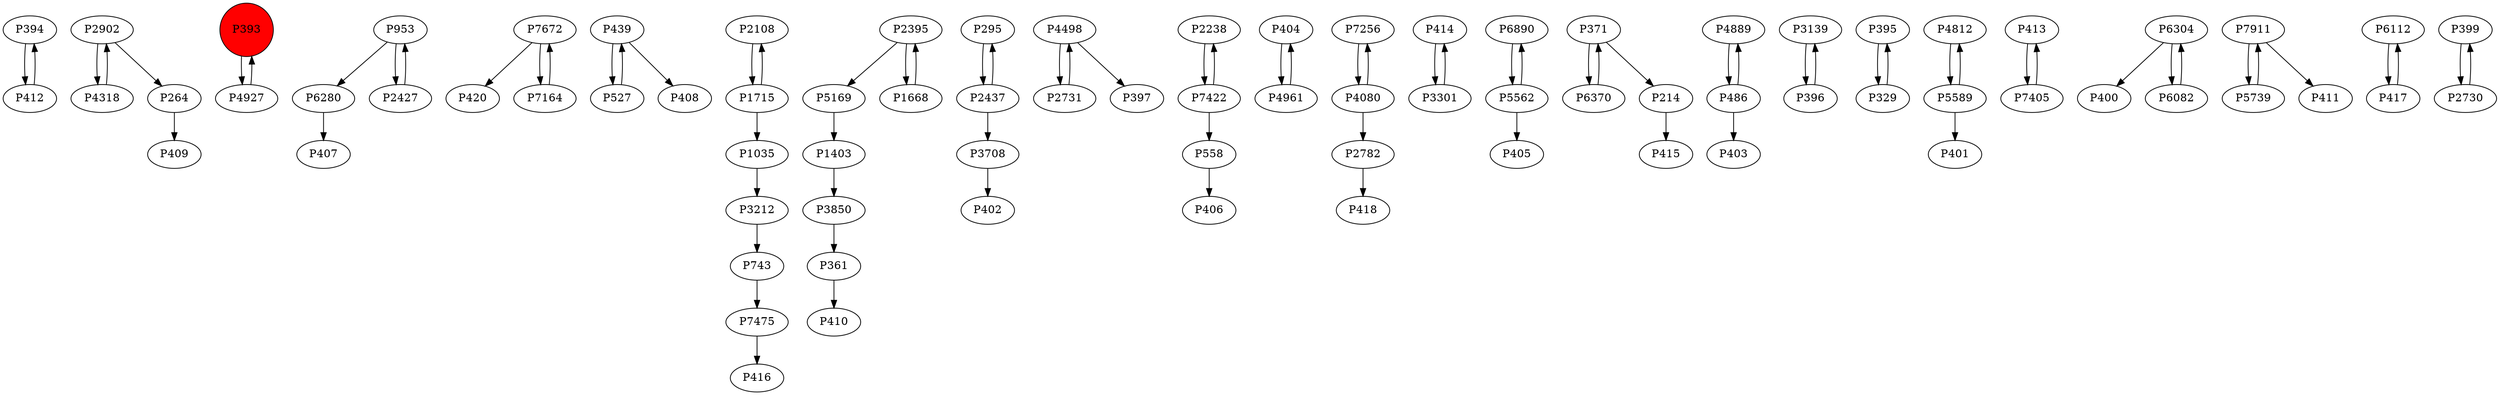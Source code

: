 digraph {
	P394 -> P412
	P2902 -> P4318
	P393 -> P4927
	P953 -> P6280
	P7672 -> P420
	P439 -> P527
	P2108 -> P1715
	P264 -> P409
	P7164 -> P7672
	P2395 -> P5169
	P295 -> P2437
	P4498 -> P2731
	P1668 -> P2395
	P439 -> P408
	P2731 -> P4498
	P5169 -> P1403
	P3708 -> P402
	P743 -> P7475
	P2238 -> P7422
	P404 -> P4961
	P7256 -> P4080
	P2437 -> P295
	P2427 -> P953
	P3212 -> P743
	P414 -> P3301
	P1715 -> P1035
	P2902 -> P264
	P4080 -> P2782
	P4927 -> P393
	P6890 -> P5562
	P371 -> P6370
	P2782 -> P418
	P4889 -> P486
	P412 -> P394
	P7672 -> P7164
	P3850 -> P361
	P214 -> P415
	P1403 -> P3850
	P4318 -> P2902
	P2395 -> P1668
	P3139 -> P396
	P486 -> P4889
	P395 -> P329
	P4812 -> P5589
	P5562 -> P405
	P3301 -> P414
	P5589 -> P401
	P1715 -> P2108
	P413 -> P7405
	P6304 -> P400
	P6280 -> P407
	P5589 -> P4812
	P2437 -> P3708
	P4498 -> P397
	P7422 -> P558
	P1035 -> P3212
	P486 -> P403
	P527 -> P439
	P7911 -> P5739
	P7475 -> P416
	P7405 -> P413
	P4080 -> P7256
	P329 -> P395
	P6304 -> P6082
	P6370 -> P371
	P953 -> P2427
	P7911 -> P411
	P371 -> P214
	P7422 -> P2238
	P6112 -> P417
	P396 -> P3139
	P558 -> P406
	P6082 -> P6304
	P361 -> P410
	P4961 -> P404
	P417 -> P6112
	P399 -> P2730
	P5562 -> P6890
	P2730 -> P399
	P5739 -> P7911
	P393 [shape=circle]
	P393 [style=filled]
	P393 [fillcolor=red]
}